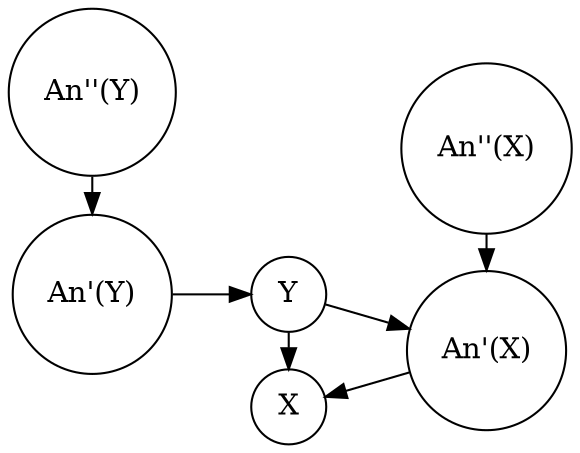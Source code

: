 digraph {
  rankdir="LR";
  node [shape=circle];

  subgraph main {
    rank=same;
    X [label="X"];
    Y [label="Y"];
    Y -> X;
  }

  subgraph An_X {
    rank=same;
    Ax1 [label="An'(X)"];
    Ax2 [label="An''(X)"];
    Ax2 -> Ax1;
  }

  subgraph An_Y {
    rank=same;
    Ay1 [label="An'(Y)"];
    Ay2 [label="An''(Y)"];
    Ay2 -> Ay1;
  }

  Y -> Ax1;
  Ax1 -> X;
  Ay1 -> Y;
}

